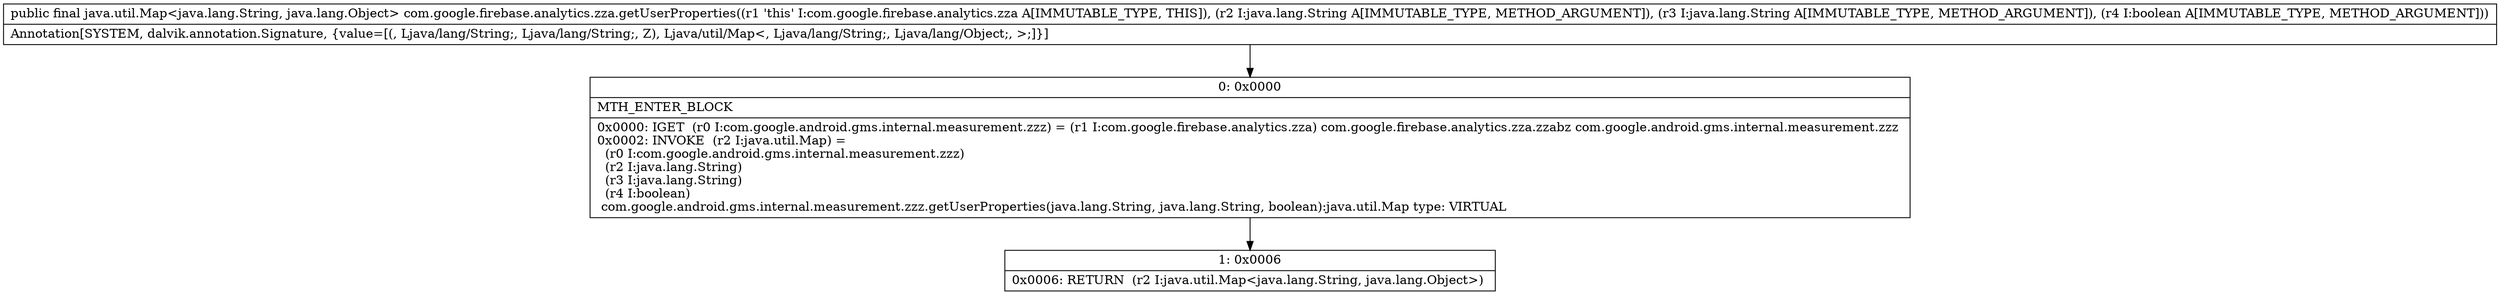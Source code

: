 digraph "CFG forcom.google.firebase.analytics.zza.getUserProperties(Ljava\/lang\/String;Ljava\/lang\/String;Z)Ljava\/util\/Map;" {
Node_0 [shape=record,label="{0\:\ 0x0000|MTH_ENTER_BLOCK\l|0x0000: IGET  (r0 I:com.google.android.gms.internal.measurement.zzz) = (r1 I:com.google.firebase.analytics.zza) com.google.firebase.analytics.zza.zzabz com.google.android.gms.internal.measurement.zzz \l0x0002: INVOKE  (r2 I:java.util.Map) = \l  (r0 I:com.google.android.gms.internal.measurement.zzz)\l  (r2 I:java.lang.String)\l  (r3 I:java.lang.String)\l  (r4 I:boolean)\l com.google.android.gms.internal.measurement.zzz.getUserProperties(java.lang.String, java.lang.String, boolean):java.util.Map type: VIRTUAL \l}"];
Node_1 [shape=record,label="{1\:\ 0x0006|0x0006: RETURN  (r2 I:java.util.Map\<java.lang.String, java.lang.Object\>) \l}"];
MethodNode[shape=record,label="{public final java.util.Map\<java.lang.String, java.lang.Object\> com.google.firebase.analytics.zza.getUserProperties((r1 'this' I:com.google.firebase.analytics.zza A[IMMUTABLE_TYPE, THIS]), (r2 I:java.lang.String A[IMMUTABLE_TYPE, METHOD_ARGUMENT]), (r3 I:java.lang.String A[IMMUTABLE_TYPE, METHOD_ARGUMENT]), (r4 I:boolean A[IMMUTABLE_TYPE, METHOD_ARGUMENT]))  | Annotation[SYSTEM, dalvik.annotation.Signature, \{value=[(, Ljava\/lang\/String;, Ljava\/lang\/String;, Z), Ljava\/util\/Map\<, Ljava\/lang\/String;, Ljava\/lang\/Object;, \>;]\}]\l}"];
MethodNode -> Node_0;
Node_0 -> Node_1;
}

